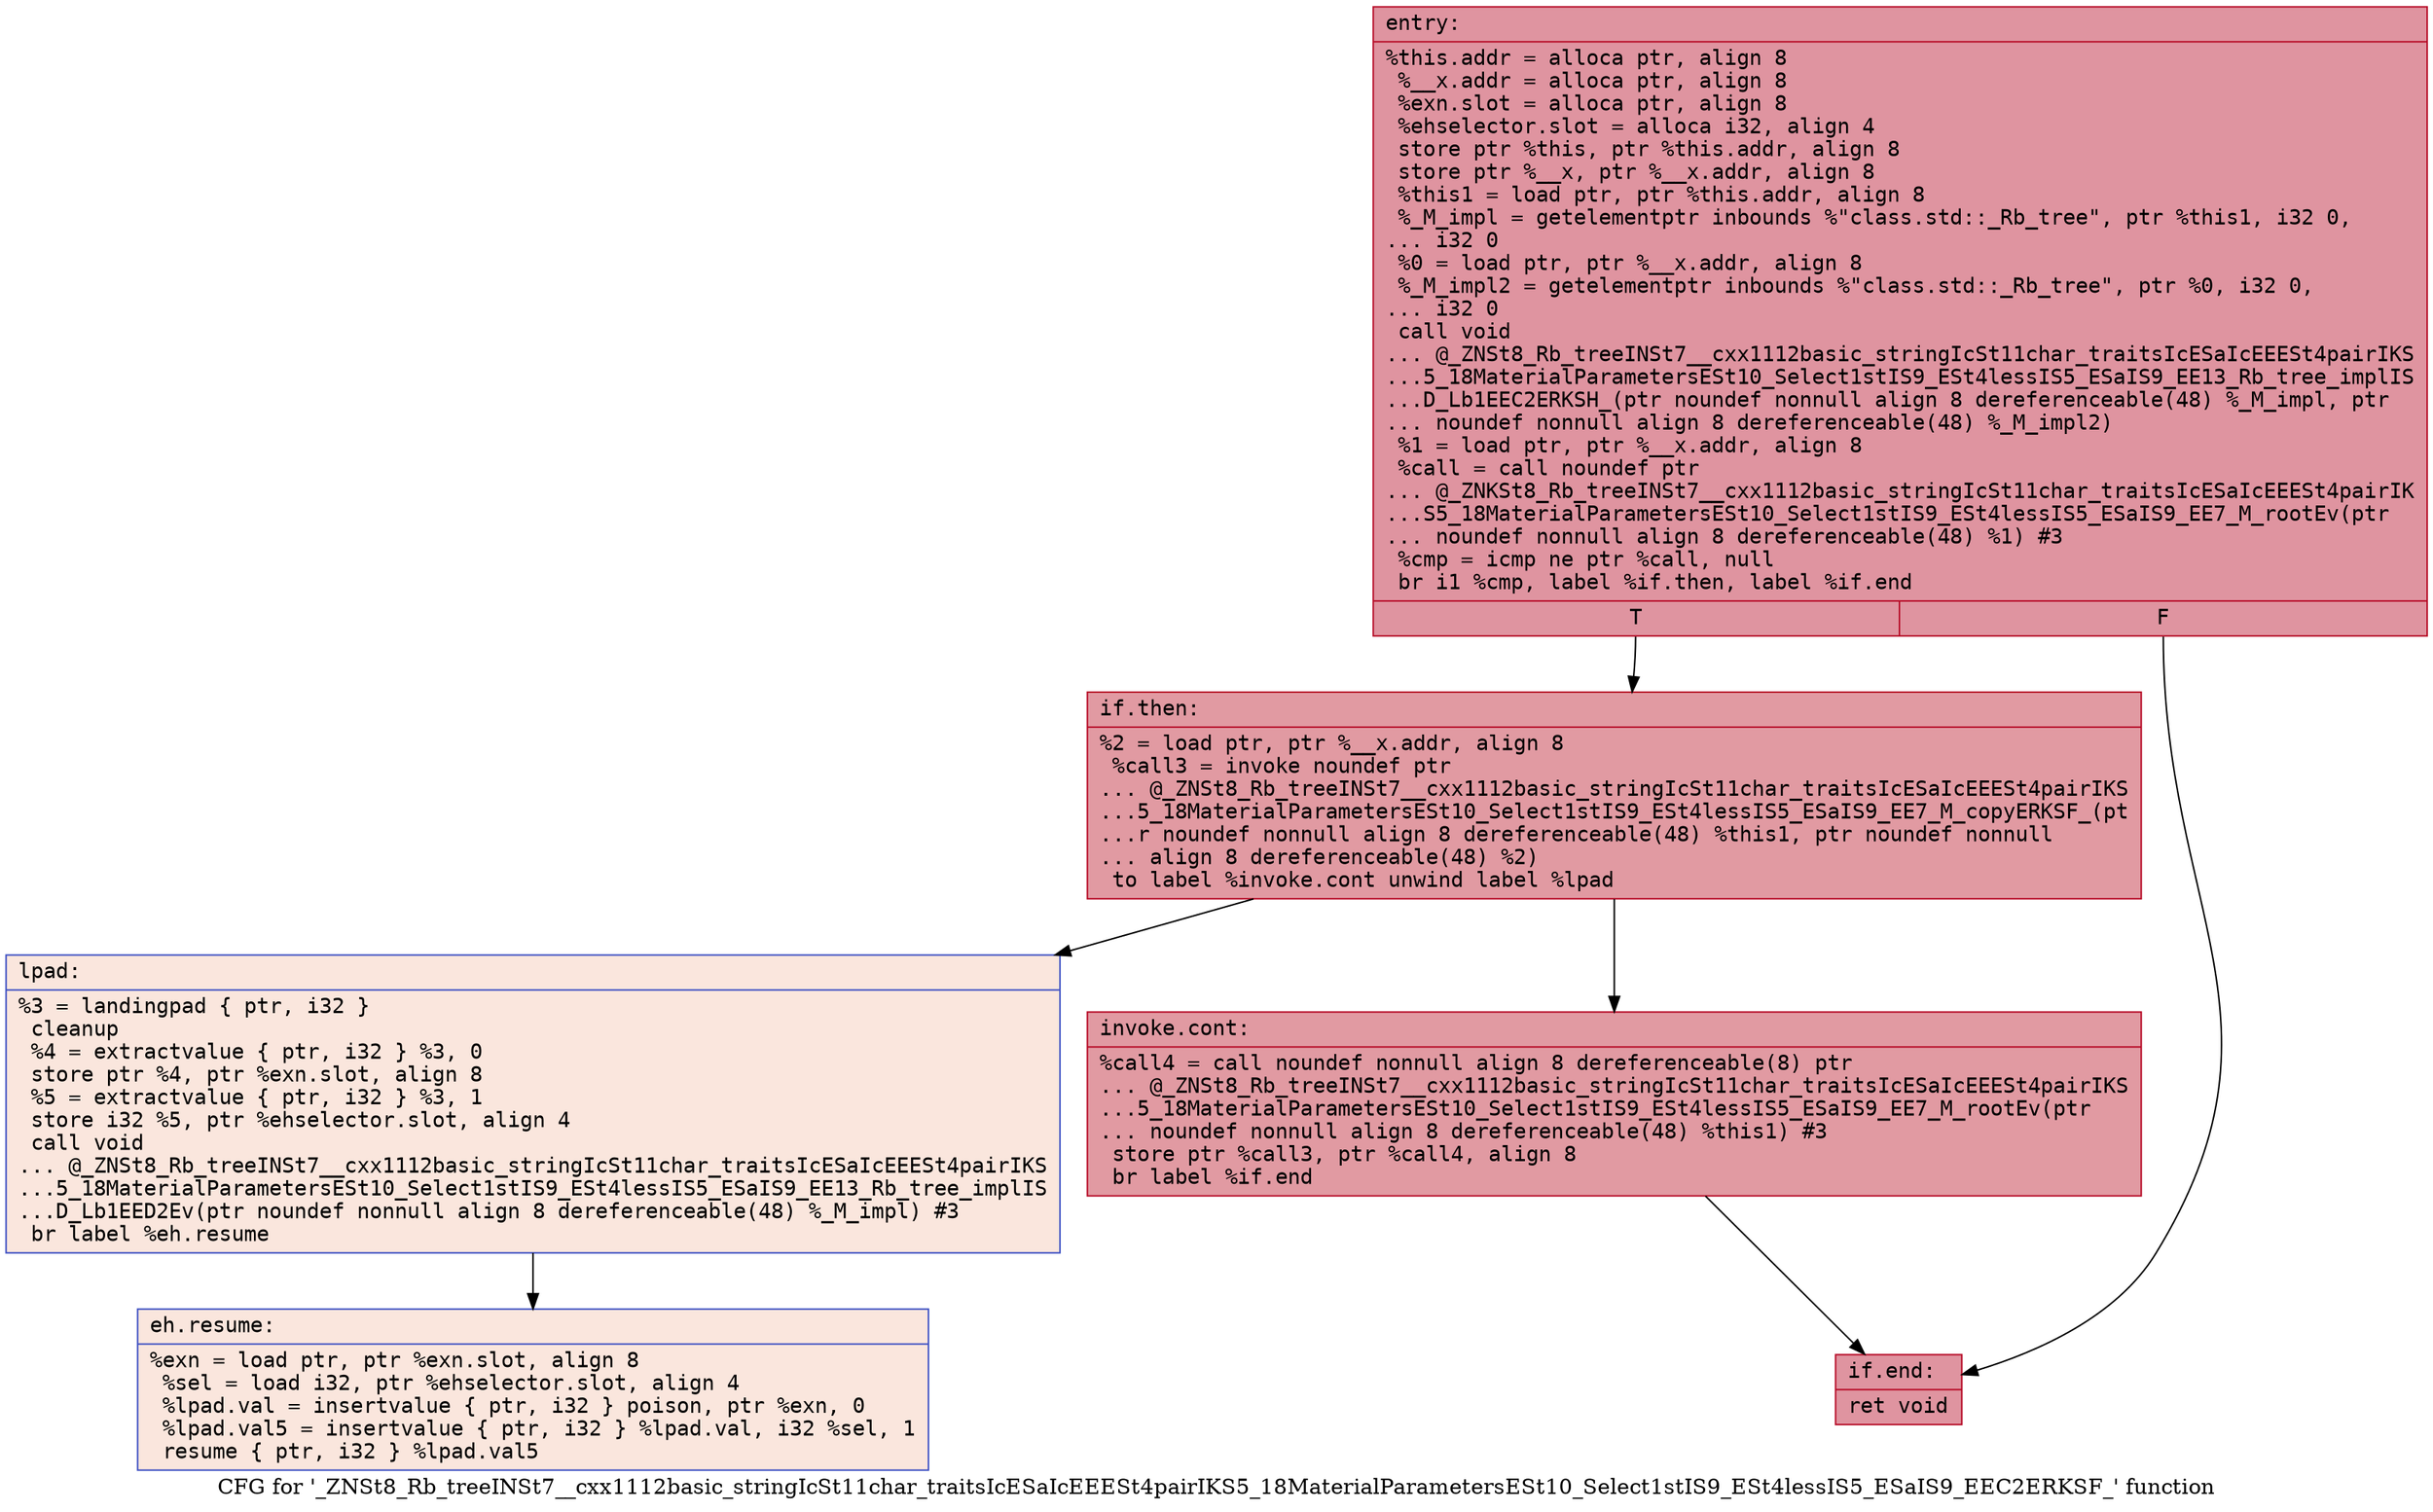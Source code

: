 digraph "CFG for '_ZNSt8_Rb_treeINSt7__cxx1112basic_stringIcSt11char_traitsIcESaIcEEESt4pairIKS5_18MaterialParametersESt10_Select1stIS9_ESt4lessIS5_ESaIS9_EEC2ERKSF_' function" {
	label="CFG for '_ZNSt8_Rb_treeINSt7__cxx1112basic_stringIcSt11char_traitsIcESaIcEEESt4pairIKS5_18MaterialParametersESt10_Select1stIS9_ESt4lessIS5_ESaIS9_EEC2ERKSF_' function";

	Node0x5642719b6e40 [shape=record,color="#b70d28ff", style=filled, fillcolor="#b70d2870" fontname="Courier",label="{entry:\l|  %this.addr = alloca ptr, align 8\l  %__x.addr = alloca ptr, align 8\l  %exn.slot = alloca ptr, align 8\l  %ehselector.slot = alloca i32, align 4\l  store ptr %this, ptr %this.addr, align 8\l  store ptr %__x, ptr %__x.addr, align 8\l  %this1 = load ptr, ptr %this.addr, align 8\l  %_M_impl = getelementptr inbounds %\"class.std::_Rb_tree\", ptr %this1, i32 0,\l... i32 0\l  %0 = load ptr, ptr %__x.addr, align 8\l  %_M_impl2 = getelementptr inbounds %\"class.std::_Rb_tree\", ptr %0, i32 0,\l... i32 0\l  call void\l... @_ZNSt8_Rb_treeINSt7__cxx1112basic_stringIcSt11char_traitsIcESaIcEEESt4pairIKS\l...5_18MaterialParametersESt10_Select1stIS9_ESt4lessIS5_ESaIS9_EE13_Rb_tree_implIS\l...D_Lb1EEC2ERKSH_(ptr noundef nonnull align 8 dereferenceable(48) %_M_impl, ptr\l... noundef nonnull align 8 dereferenceable(48) %_M_impl2)\l  %1 = load ptr, ptr %__x.addr, align 8\l  %call = call noundef ptr\l... @_ZNKSt8_Rb_treeINSt7__cxx1112basic_stringIcSt11char_traitsIcESaIcEEESt4pairIK\l...S5_18MaterialParametersESt10_Select1stIS9_ESt4lessIS5_ESaIS9_EE7_M_rootEv(ptr\l... noundef nonnull align 8 dereferenceable(48) %1) #3\l  %cmp = icmp ne ptr %call, null\l  br i1 %cmp, label %if.then, label %if.end\l|{<s0>T|<s1>F}}"];
	Node0x5642719b6e40:s0 -> Node0x5642719b7a00[tooltip="entry -> if.then\nProbability 62.50%" ];
	Node0x5642719b6e40:s1 -> Node0x5642719b7c10[tooltip="entry -> if.end\nProbability 37.50%" ];
	Node0x5642719b7a00 [shape=record,color="#b70d28ff", style=filled, fillcolor="#bb1b2c70" fontname="Courier",label="{if.then:\l|  %2 = load ptr, ptr %__x.addr, align 8\l  %call3 = invoke noundef ptr\l... @_ZNSt8_Rb_treeINSt7__cxx1112basic_stringIcSt11char_traitsIcESaIcEEESt4pairIKS\l...5_18MaterialParametersESt10_Select1stIS9_ESt4lessIS5_ESaIS9_EE7_M_copyERKSF_(pt\l...r noundef nonnull align 8 dereferenceable(48) %this1, ptr noundef nonnull\l... align 8 dereferenceable(48) %2)\l          to label %invoke.cont unwind label %lpad\l}"];
	Node0x5642719b7a00 -> Node0x5642719b7e60[tooltip="if.then -> invoke.cont\nProbability 100.00%" ];
	Node0x5642719b7a00 -> Node0x5642719b7ee0[tooltip="if.then -> lpad\nProbability 0.00%" ];
	Node0x5642719b7e60 [shape=record,color="#b70d28ff", style=filled, fillcolor="#bb1b2c70" fontname="Courier",label="{invoke.cont:\l|  %call4 = call noundef nonnull align 8 dereferenceable(8) ptr\l... @_ZNSt8_Rb_treeINSt7__cxx1112basic_stringIcSt11char_traitsIcESaIcEEESt4pairIKS\l...5_18MaterialParametersESt10_Select1stIS9_ESt4lessIS5_ESaIS9_EE7_M_rootEv(ptr\l... noundef nonnull align 8 dereferenceable(48) %this1) #3\l  store ptr %call3, ptr %call4, align 8\l  br label %if.end\l}"];
	Node0x5642719b7e60 -> Node0x5642719b7c10[tooltip="invoke.cont -> if.end\nProbability 100.00%" ];
	Node0x5642719b7ee0 [shape=record,color="#3d50c3ff", style=filled, fillcolor="#f3c7b170" fontname="Courier",label="{lpad:\l|  %3 = landingpad \{ ptr, i32 \}\l          cleanup\l  %4 = extractvalue \{ ptr, i32 \} %3, 0\l  store ptr %4, ptr %exn.slot, align 8\l  %5 = extractvalue \{ ptr, i32 \} %3, 1\l  store i32 %5, ptr %ehselector.slot, align 4\l  call void\l... @_ZNSt8_Rb_treeINSt7__cxx1112basic_stringIcSt11char_traitsIcESaIcEEESt4pairIKS\l...5_18MaterialParametersESt10_Select1stIS9_ESt4lessIS5_ESaIS9_EE13_Rb_tree_implIS\l...D_Lb1EED2Ev(ptr noundef nonnull align 8 dereferenceable(48) %_M_impl) #3\l  br label %eh.resume\l}"];
	Node0x5642719b7ee0 -> Node0x5642719b8ae0[tooltip="lpad -> eh.resume\nProbability 100.00%" ];
	Node0x5642719b7c10 [shape=record,color="#b70d28ff", style=filled, fillcolor="#b70d2870" fontname="Courier",label="{if.end:\l|  ret void\l}"];
	Node0x5642719b8ae0 [shape=record,color="#3d50c3ff", style=filled, fillcolor="#f3c7b170" fontname="Courier",label="{eh.resume:\l|  %exn = load ptr, ptr %exn.slot, align 8\l  %sel = load i32, ptr %ehselector.slot, align 4\l  %lpad.val = insertvalue \{ ptr, i32 \} poison, ptr %exn, 0\l  %lpad.val5 = insertvalue \{ ptr, i32 \} %lpad.val, i32 %sel, 1\l  resume \{ ptr, i32 \} %lpad.val5\l}"];
}
